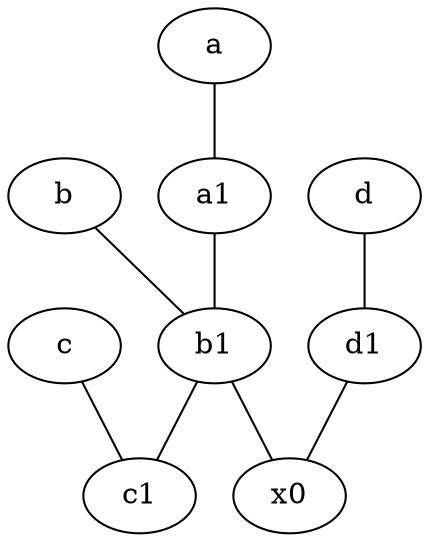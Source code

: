 graph {
	node [labelfontsize=50]
	a1 [labelfontsize=50 pos="8,3!"]
	c1 [labelfontsize=50 pos="4.5,3!"]
	c [labelfontsize=50 pos="4.5,2!"]
	d [labelfontsize=50 pos="2,5!"]
	d1 [labelfontsize=50 pos="3,5!"]
	b [labelfontsize=50 pos="10,4!"]
	x0 [labelfontsize=50]
	b1 [labelfontsize=50 pos="9,4!"]
	a [labelfontsize=50 pos="8,2!"]
	b1 -- x0
	c -- c1
	d1 -- x0
	b1 -- c1
	d -- d1
	b -- b1
	a1 -- b1
	a -- a1
}
